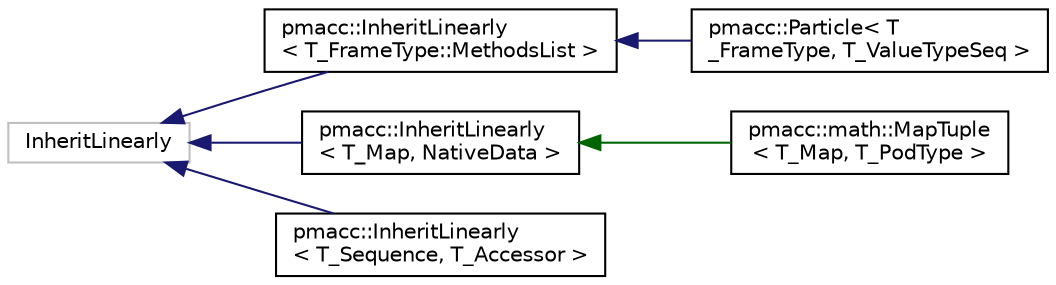 digraph "Graphical Class Hierarchy"
{
 // LATEX_PDF_SIZE
  edge [fontname="Helvetica",fontsize="10",labelfontname="Helvetica",labelfontsize="10"];
  node [fontname="Helvetica",fontsize="10",shape=record];
  rankdir="LR";
  Node1004 [label="InheritLinearly",height=0.2,width=0.4,color="grey75", fillcolor="white", style="filled",tooltip=" "];
  Node1004 -> Node0 [dir="back",color="midnightblue",fontsize="10",style="solid",fontname="Helvetica"];
  Node0 [label="pmacc::InheritLinearly\l\< T_FrameType::MethodsList \>",height=0.2,width=0.4,color="black", fillcolor="white", style="filled",URL="$structpmacc_1_1_inherit_linearly.html",tooltip=" "];
  Node0 -> Node1 [dir="back",color="midnightblue",fontsize="10",style="solid",fontname="Helvetica"];
  Node1 [label="pmacc::Particle\< T\l_FrameType, T_ValueTypeSeq \>",height=0.2,width=0.4,color="black", fillcolor="white", style="filled",URL="$structpmacc_1_1_particle.html",tooltip="A single particle of a."];
  Node1004 -> Node1007 [dir="back",color="midnightblue",fontsize="10",style="solid",fontname="Helvetica"];
  Node1007 [label="pmacc::InheritLinearly\l\< T_Map, NativeData \>",height=0.2,width=0.4,color="black", fillcolor="white", style="filled",URL="$structpmacc_1_1_inherit_linearly.html",tooltip=" "];
  Node1007 -> Node1008 [dir="back",color="darkgreen",fontsize="10",style="solid",fontname="Helvetica"];
  Node1008 [label="pmacc::math::MapTuple\l\< T_Map, T_PodType \>",height=0.2,width=0.4,color="black", fillcolor="white", style="filled",URL="$structpmacc_1_1math_1_1_map_tuple.html",tooltip=" "];
  Node1004 -> Node1009 [dir="back",color="midnightblue",fontsize="10",style="solid",fontname="Helvetica"];
  Node1009 [label="pmacc::InheritLinearly\l\< T_Sequence, T_Accessor \>",height=0.2,width=0.4,color="black", fillcolor="white", style="filled",URL="$structpmacc_1_1_inherit_linearly.html",tooltip="type which inherits from multiple classes"];
}
